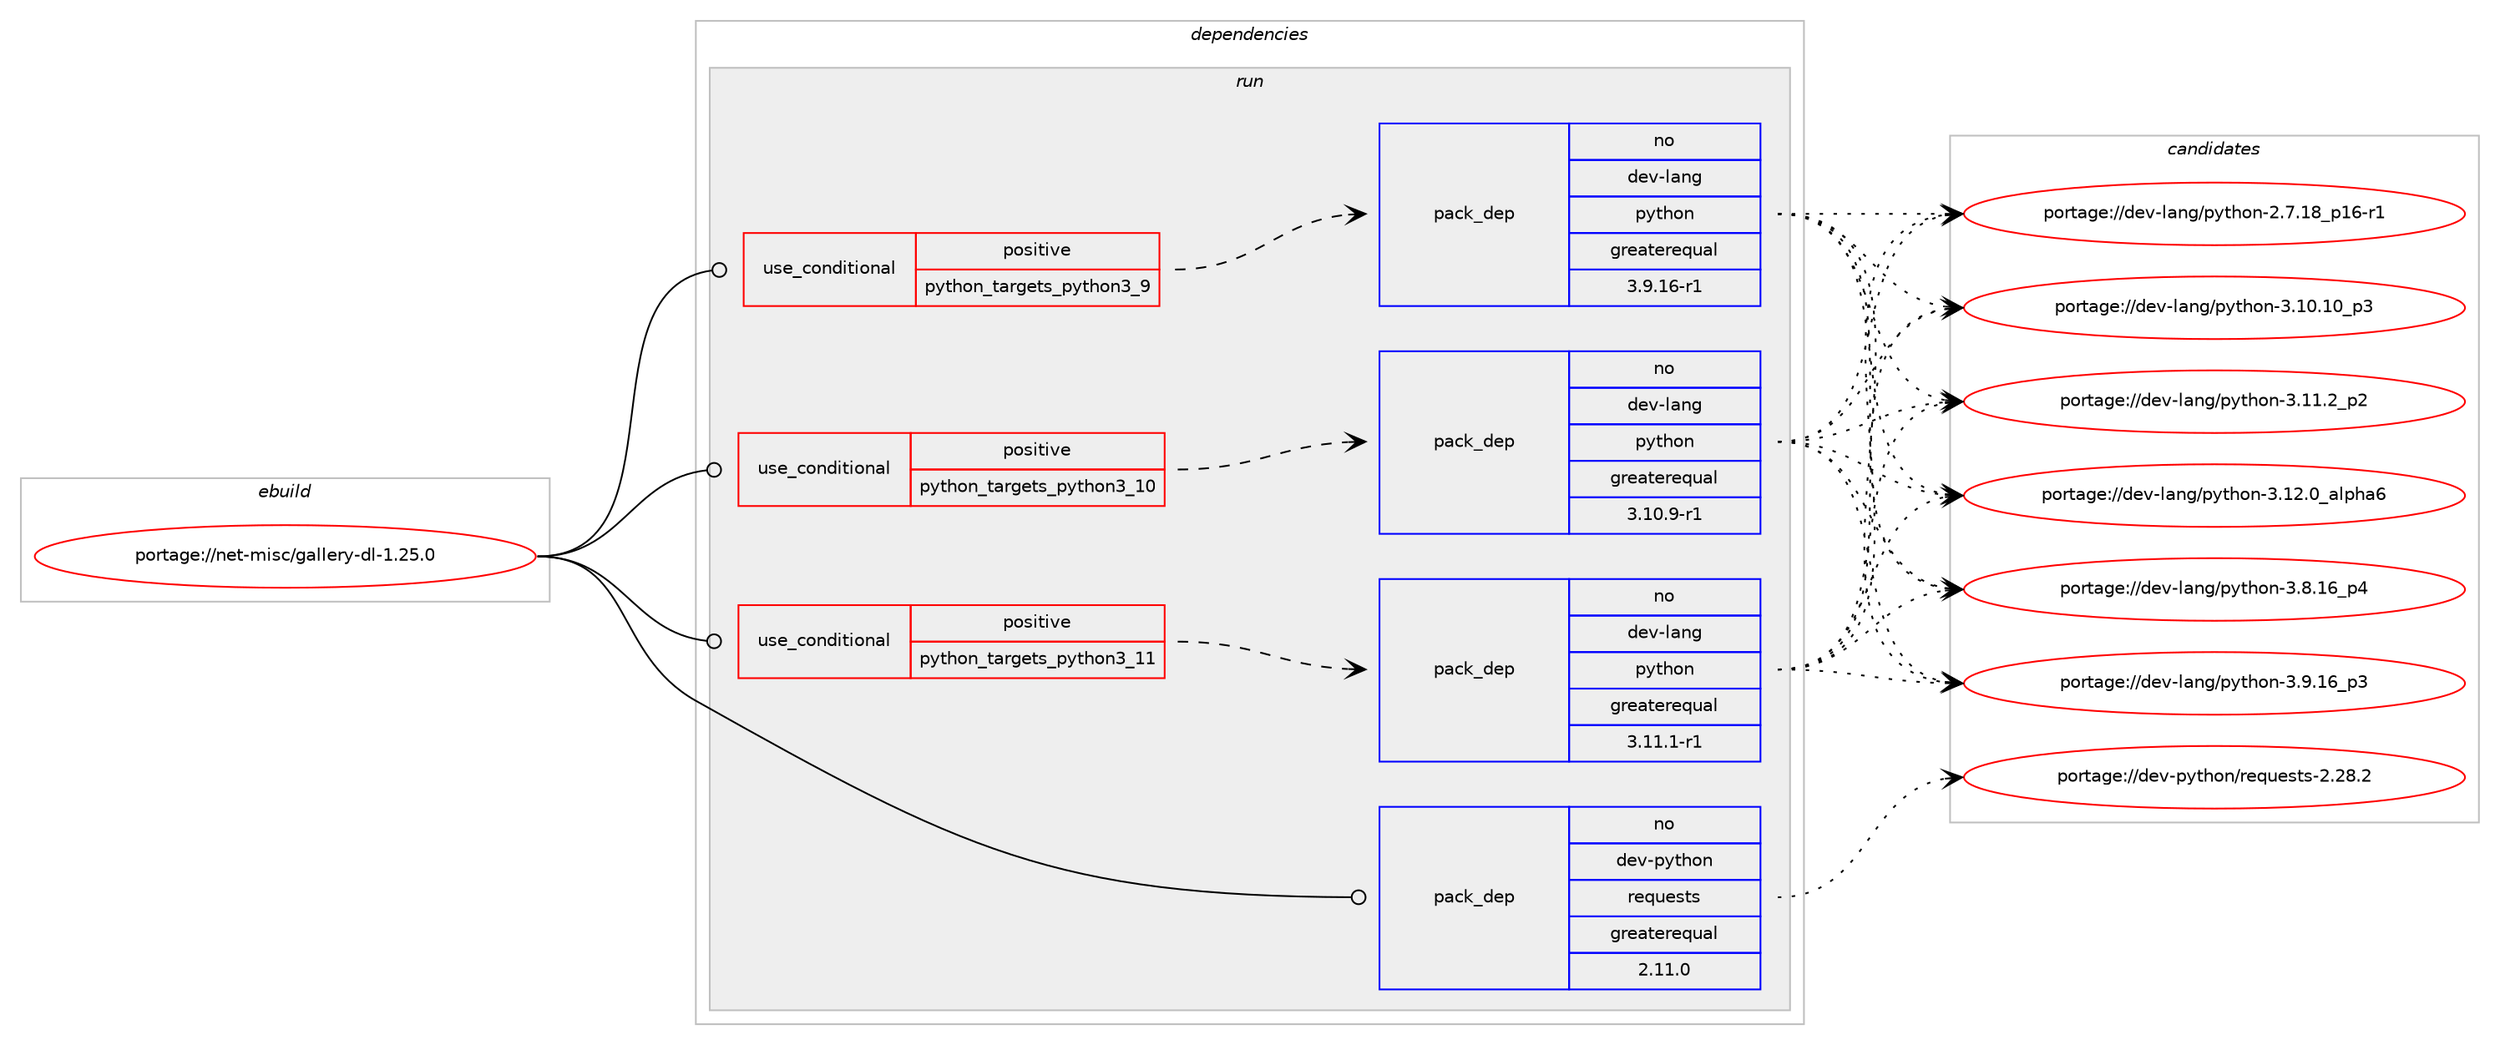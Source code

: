 digraph prolog {

# *************
# Graph options
# *************

newrank=true;
concentrate=true;
compound=true;
graph [rankdir=LR,fontname=Helvetica,fontsize=10,ranksep=1.5];#, ranksep=2.5, nodesep=0.2];
edge  [arrowhead=vee];
node  [fontname=Helvetica,fontsize=10];

# **********
# The ebuild
# **********

subgraph cluster_leftcol {
color=gray;
rank=same;
label=<<i>ebuild</i>>;
id [label="portage://net-misc/gallery-dl-1.25.0", color=red, width=4, href="../net-misc/gallery-dl-1.25.0.svg"];
}

# ****************
# The dependencies
# ****************

subgraph cluster_midcol {
color=gray;
label=<<i>dependencies</i>>;
subgraph cluster_compile {
fillcolor="#eeeeee";
style=filled;
label=<<i>compile</i>>;
}
subgraph cluster_compileandrun {
fillcolor="#eeeeee";
style=filled;
label=<<i>compile and run</i>>;
}
subgraph cluster_run {
fillcolor="#eeeeee";
style=filled;
label=<<i>run</i>>;
subgraph cond16 {
dependency43 [label=<<TABLE BORDER="0" CELLBORDER="1" CELLSPACING="0" CELLPADDING="4"><TR><TD ROWSPAN="3" CELLPADDING="10">use_conditional</TD></TR><TR><TD>positive</TD></TR><TR><TD>python_targets_python3_10</TD></TR></TABLE>>, shape=none, color=red];
subgraph pack27 {
dependency44 [label=<<TABLE BORDER="0" CELLBORDER="1" CELLSPACING="0" CELLPADDING="4" WIDTH="220"><TR><TD ROWSPAN="6" CELLPADDING="30">pack_dep</TD></TR><TR><TD WIDTH="110">no</TD></TR><TR><TD>dev-lang</TD></TR><TR><TD>python</TD></TR><TR><TD>greaterequal</TD></TR><TR><TD>3.10.9-r1</TD></TR></TABLE>>, shape=none, color=blue];
}
dependency43:e -> dependency44:w [weight=20,style="dashed",arrowhead="vee"];
}
id:e -> dependency43:w [weight=20,style="solid",arrowhead="odot"];
subgraph cond17 {
dependency45 [label=<<TABLE BORDER="0" CELLBORDER="1" CELLSPACING="0" CELLPADDING="4"><TR><TD ROWSPAN="3" CELLPADDING="10">use_conditional</TD></TR><TR><TD>positive</TD></TR><TR><TD>python_targets_python3_11</TD></TR></TABLE>>, shape=none, color=red];
subgraph pack28 {
dependency46 [label=<<TABLE BORDER="0" CELLBORDER="1" CELLSPACING="0" CELLPADDING="4" WIDTH="220"><TR><TD ROWSPAN="6" CELLPADDING="30">pack_dep</TD></TR><TR><TD WIDTH="110">no</TD></TR><TR><TD>dev-lang</TD></TR><TR><TD>python</TD></TR><TR><TD>greaterequal</TD></TR><TR><TD>3.11.1-r1</TD></TR></TABLE>>, shape=none, color=blue];
}
dependency45:e -> dependency46:w [weight=20,style="dashed",arrowhead="vee"];
}
id:e -> dependency45:w [weight=20,style="solid",arrowhead="odot"];
subgraph cond18 {
dependency47 [label=<<TABLE BORDER="0" CELLBORDER="1" CELLSPACING="0" CELLPADDING="4"><TR><TD ROWSPAN="3" CELLPADDING="10">use_conditional</TD></TR><TR><TD>positive</TD></TR><TR><TD>python_targets_python3_9</TD></TR></TABLE>>, shape=none, color=red];
subgraph pack29 {
dependency48 [label=<<TABLE BORDER="0" CELLBORDER="1" CELLSPACING="0" CELLPADDING="4" WIDTH="220"><TR><TD ROWSPAN="6" CELLPADDING="30">pack_dep</TD></TR><TR><TD WIDTH="110">no</TD></TR><TR><TD>dev-lang</TD></TR><TR><TD>python</TD></TR><TR><TD>greaterequal</TD></TR><TR><TD>3.9.16-r1</TD></TR></TABLE>>, shape=none, color=blue];
}
dependency47:e -> dependency48:w [weight=20,style="dashed",arrowhead="vee"];
}
id:e -> dependency47:w [weight=20,style="solid",arrowhead="odot"];
subgraph pack30 {
dependency49 [label=<<TABLE BORDER="0" CELLBORDER="1" CELLSPACING="0" CELLPADDING="4" WIDTH="220"><TR><TD ROWSPAN="6" CELLPADDING="30">pack_dep</TD></TR><TR><TD WIDTH="110">no</TD></TR><TR><TD>dev-python</TD></TR><TR><TD>requests</TD></TR><TR><TD>greaterequal</TD></TR><TR><TD>2.11.0</TD></TR></TABLE>>, shape=none, color=blue];
}
id:e -> dependency49:w [weight=20,style="solid",arrowhead="odot"];
}
}

# **************
# The candidates
# **************

subgraph cluster_choices {
rank=same;
color=gray;
label=<<i>candidates</i>>;

subgraph choice27 {
color=black;
nodesep=1;
choice100101118451089711010347112121116104111110455046554649569511249544511449 [label="portage://dev-lang/python-2.7.18_p16-r1", color=red, width=4,href="../dev-lang/python-2.7.18_p16-r1.svg"];
choice10010111845108971101034711212111610411111045514649484649489511251 [label="portage://dev-lang/python-3.10.10_p3", color=red, width=4,href="../dev-lang/python-3.10.10_p3.svg"];
choice100101118451089711010347112121116104111110455146494946509511250 [label="portage://dev-lang/python-3.11.2_p2", color=red, width=4,href="../dev-lang/python-3.11.2_p2.svg"];
choice1001011184510897110103471121211161041111104551464950464895971081121049754 [label="portage://dev-lang/python-3.12.0_alpha6", color=red, width=4,href="../dev-lang/python-3.12.0_alpha6.svg"];
choice100101118451089711010347112121116104111110455146564649549511252 [label="portage://dev-lang/python-3.8.16_p4", color=red, width=4,href="../dev-lang/python-3.8.16_p4.svg"];
choice100101118451089711010347112121116104111110455146574649549511251 [label="portage://dev-lang/python-3.9.16_p3", color=red, width=4,href="../dev-lang/python-3.9.16_p3.svg"];
dependency44:e -> choice100101118451089711010347112121116104111110455046554649569511249544511449:w [style=dotted,weight="100"];
dependency44:e -> choice10010111845108971101034711212111610411111045514649484649489511251:w [style=dotted,weight="100"];
dependency44:e -> choice100101118451089711010347112121116104111110455146494946509511250:w [style=dotted,weight="100"];
dependency44:e -> choice1001011184510897110103471121211161041111104551464950464895971081121049754:w [style=dotted,weight="100"];
dependency44:e -> choice100101118451089711010347112121116104111110455146564649549511252:w [style=dotted,weight="100"];
dependency44:e -> choice100101118451089711010347112121116104111110455146574649549511251:w [style=dotted,weight="100"];
}
subgraph choice28 {
color=black;
nodesep=1;
choice100101118451089711010347112121116104111110455046554649569511249544511449 [label="portage://dev-lang/python-2.7.18_p16-r1", color=red, width=4,href="../dev-lang/python-2.7.18_p16-r1.svg"];
choice10010111845108971101034711212111610411111045514649484649489511251 [label="portage://dev-lang/python-3.10.10_p3", color=red, width=4,href="../dev-lang/python-3.10.10_p3.svg"];
choice100101118451089711010347112121116104111110455146494946509511250 [label="portage://dev-lang/python-3.11.2_p2", color=red, width=4,href="../dev-lang/python-3.11.2_p2.svg"];
choice1001011184510897110103471121211161041111104551464950464895971081121049754 [label="portage://dev-lang/python-3.12.0_alpha6", color=red, width=4,href="../dev-lang/python-3.12.0_alpha6.svg"];
choice100101118451089711010347112121116104111110455146564649549511252 [label="portage://dev-lang/python-3.8.16_p4", color=red, width=4,href="../dev-lang/python-3.8.16_p4.svg"];
choice100101118451089711010347112121116104111110455146574649549511251 [label="portage://dev-lang/python-3.9.16_p3", color=red, width=4,href="../dev-lang/python-3.9.16_p3.svg"];
dependency46:e -> choice100101118451089711010347112121116104111110455046554649569511249544511449:w [style=dotted,weight="100"];
dependency46:e -> choice10010111845108971101034711212111610411111045514649484649489511251:w [style=dotted,weight="100"];
dependency46:e -> choice100101118451089711010347112121116104111110455146494946509511250:w [style=dotted,weight="100"];
dependency46:e -> choice1001011184510897110103471121211161041111104551464950464895971081121049754:w [style=dotted,weight="100"];
dependency46:e -> choice100101118451089711010347112121116104111110455146564649549511252:w [style=dotted,weight="100"];
dependency46:e -> choice100101118451089711010347112121116104111110455146574649549511251:w [style=dotted,weight="100"];
}
subgraph choice29 {
color=black;
nodesep=1;
choice100101118451089711010347112121116104111110455046554649569511249544511449 [label="portage://dev-lang/python-2.7.18_p16-r1", color=red, width=4,href="../dev-lang/python-2.7.18_p16-r1.svg"];
choice10010111845108971101034711212111610411111045514649484649489511251 [label="portage://dev-lang/python-3.10.10_p3", color=red, width=4,href="../dev-lang/python-3.10.10_p3.svg"];
choice100101118451089711010347112121116104111110455146494946509511250 [label="portage://dev-lang/python-3.11.2_p2", color=red, width=4,href="../dev-lang/python-3.11.2_p2.svg"];
choice1001011184510897110103471121211161041111104551464950464895971081121049754 [label="portage://dev-lang/python-3.12.0_alpha6", color=red, width=4,href="../dev-lang/python-3.12.0_alpha6.svg"];
choice100101118451089711010347112121116104111110455146564649549511252 [label="portage://dev-lang/python-3.8.16_p4", color=red, width=4,href="../dev-lang/python-3.8.16_p4.svg"];
choice100101118451089711010347112121116104111110455146574649549511251 [label="portage://dev-lang/python-3.9.16_p3", color=red, width=4,href="../dev-lang/python-3.9.16_p3.svg"];
dependency48:e -> choice100101118451089711010347112121116104111110455046554649569511249544511449:w [style=dotted,weight="100"];
dependency48:e -> choice10010111845108971101034711212111610411111045514649484649489511251:w [style=dotted,weight="100"];
dependency48:e -> choice100101118451089711010347112121116104111110455146494946509511250:w [style=dotted,weight="100"];
dependency48:e -> choice1001011184510897110103471121211161041111104551464950464895971081121049754:w [style=dotted,weight="100"];
dependency48:e -> choice100101118451089711010347112121116104111110455146564649549511252:w [style=dotted,weight="100"];
dependency48:e -> choice100101118451089711010347112121116104111110455146574649549511251:w [style=dotted,weight="100"];
}
subgraph choice30 {
color=black;
nodesep=1;
choice100101118451121211161041111104711410111311710111511611545504650564650 [label="portage://dev-python/requests-2.28.2", color=red, width=4,href="../dev-python/requests-2.28.2.svg"];
dependency49:e -> choice100101118451121211161041111104711410111311710111511611545504650564650:w [style=dotted,weight="100"];
}
}

}
